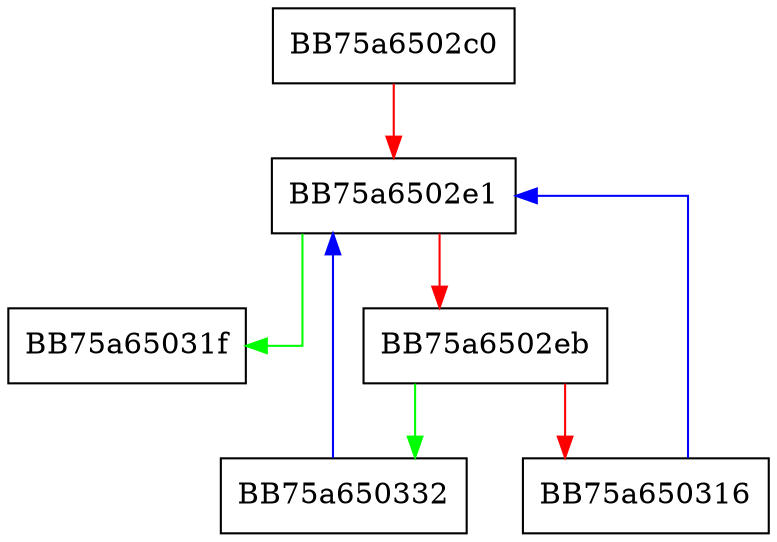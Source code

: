 digraph stop {
  node [shape="box"];
  graph [splines=ortho];
  BB75a6502c0 -> BB75a6502e1 [color="red"];
  BB75a6502e1 -> BB75a65031f [color="green"];
  BB75a6502e1 -> BB75a6502eb [color="red"];
  BB75a6502eb -> BB75a650332 [color="green"];
  BB75a6502eb -> BB75a650316 [color="red"];
  BB75a650316 -> BB75a6502e1 [color="blue"];
  BB75a650332 -> BB75a6502e1 [color="blue"];
}